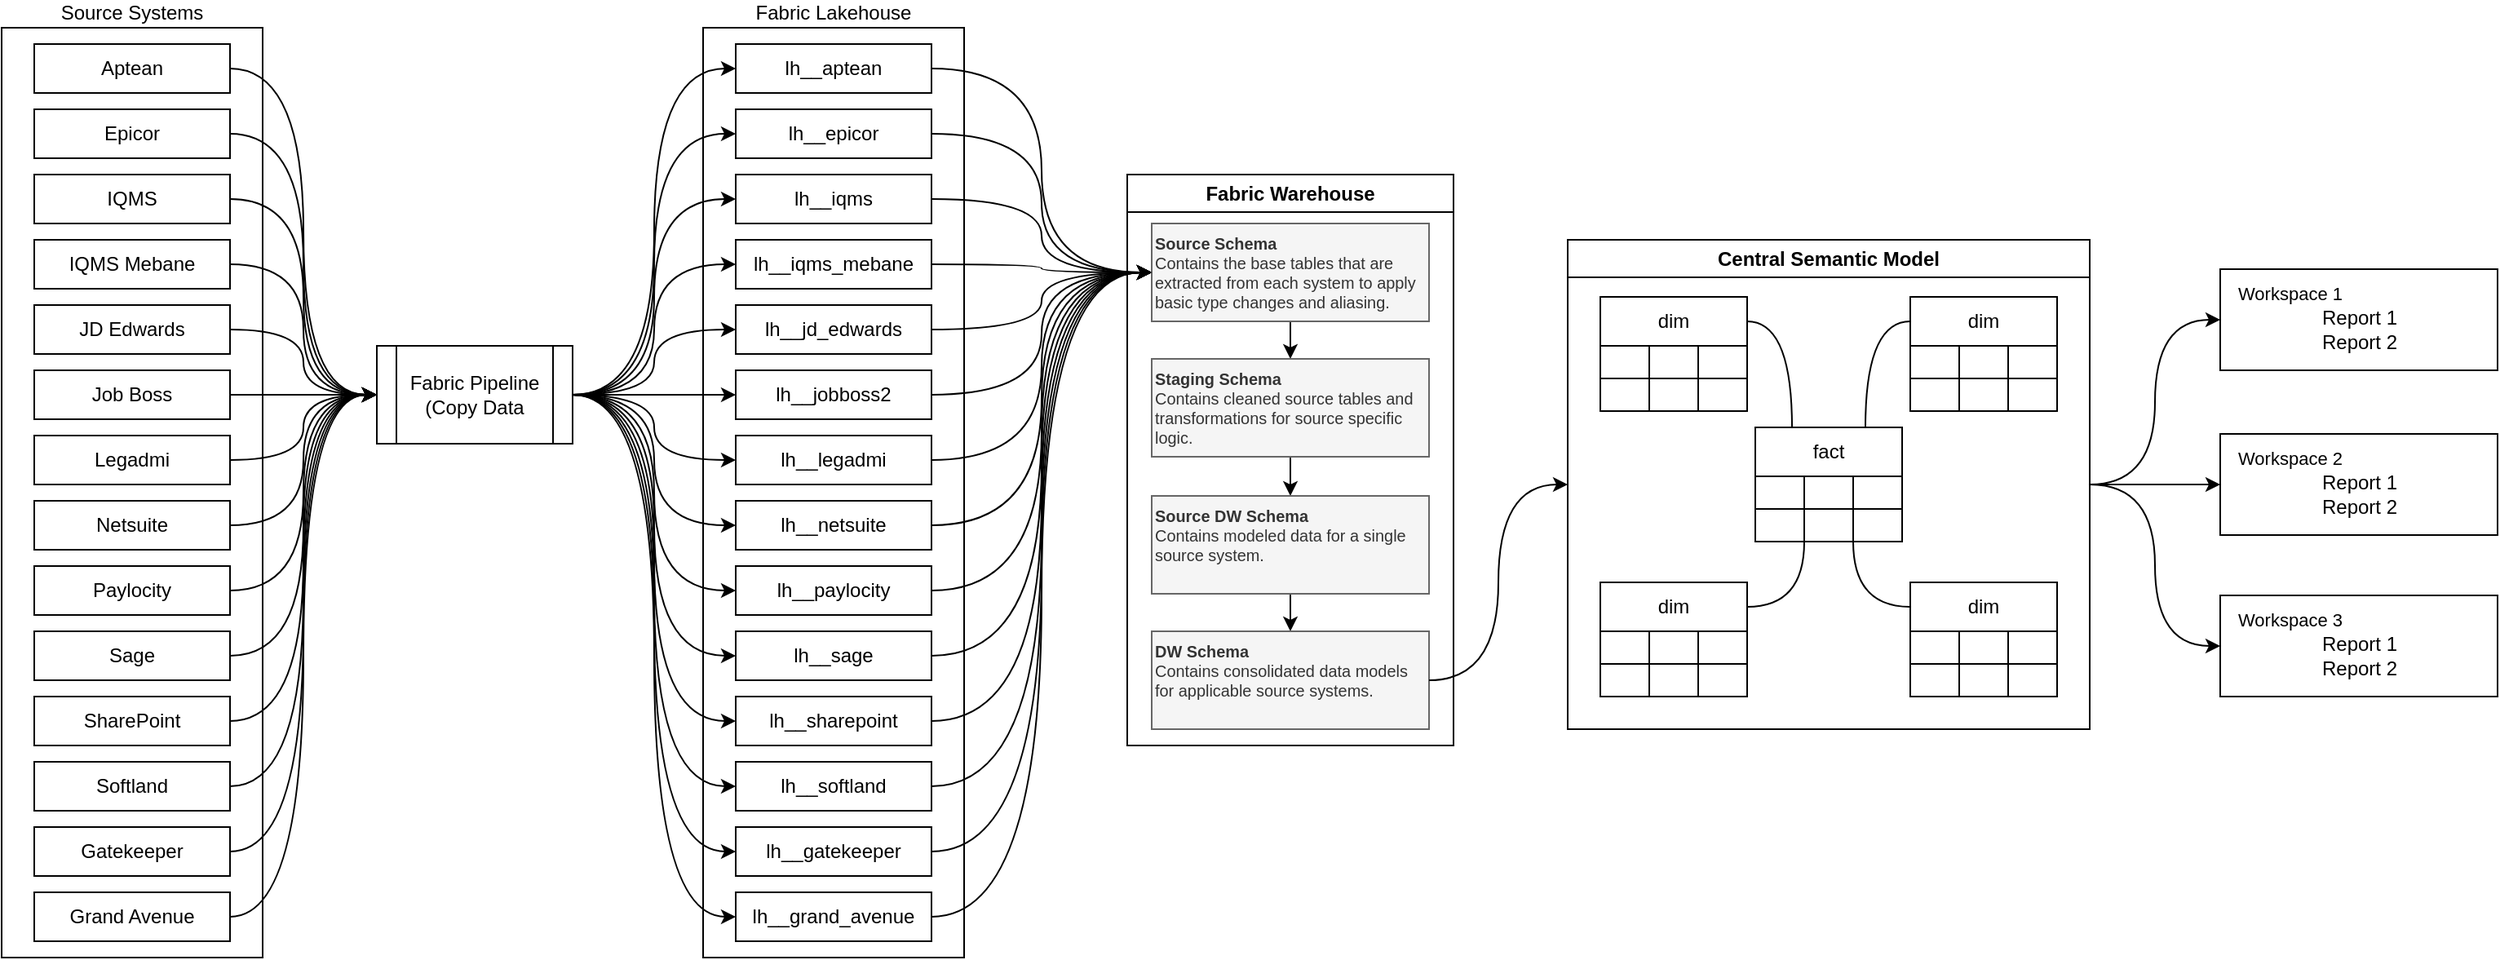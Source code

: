 <mxfile version="27.0.3">
  <diagram name="Page-1" id="FQNREuMPyEaIx_OdREhW">
    <mxGraphModel dx="1584" dy="826" grid="1" gridSize="10" guides="1" tooltips="1" connect="1" arrows="1" fold="1" page="0" pageScale="1" pageWidth="850" pageHeight="1100" math="0" shadow="0">
      <root>
        <mxCell id="0" />
        <mxCell id="1" parent="0" />
        <mxCell id="qfDgIEm7hBESt5WeCxpF-39" value="Fabric Lakehouse" style="rounded=0;whiteSpace=wrap;html=1;labelPosition=center;verticalLabelPosition=top;align=center;verticalAlign=bottom;" vertex="1" parent="1">
          <mxGeometry x="470" y="70" width="160" height="570" as="geometry" />
        </mxCell>
        <mxCell id="qfDgIEm7hBESt5WeCxpF-38" value="Source Systems" style="rounded=0;whiteSpace=wrap;html=1;labelPosition=center;verticalLabelPosition=top;align=center;verticalAlign=bottom;" vertex="1" parent="1">
          <mxGeometry x="40" y="70" width="160" height="570" as="geometry" />
        </mxCell>
        <mxCell id="qfDgIEm7hBESt5WeCxpF-66" style="edgeStyle=orthogonalEdgeStyle;rounded=0;orthogonalLoop=1;jettySize=auto;html=1;exitX=1;exitY=0.5;exitDx=0;exitDy=0;entryX=0;entryY=0.5;entryDx=0;entryDy=0;curved=1;" edge="1" parent="1" source="qfDgIEm7hBESt5WeCxpF-1" target="qfDgIEm7hBESt5WeCxpF-59">
          <mxGeometry relative="1" as="geometry" />
        </mxCell>
        <mxCell id="qfDgIEm7hBESt5WeCxpF-1" value="lh__aptean" style="rounded=0;fontSize=12;fontColor=#000000;labelBackgroundColor=none;labelBorderColor=none;whiteSpace=wrap;" vertex="1" parent="1">
          <mxGeometry x="490" y="80" width="120" height="30" as="geometry" />
        </mxCell>
        <mxCell id="qfDgIEm7hBESt5WeCxpF-67" style="edgeStyle=orthogonalEdgeStyle;rounded=0;orthogonalLoop=1;jettySize=auto;html=1;exitX=1;exitY=0.5;exitDx=0;exitDy=0;entryX=0;entryY=0.5;entryDx=0;entryDy=0;curved=1;" edge="1" parent="1" source="qfDgIEm7hBESt5WeCxpF-2" target="qfDgIEm7hBESt5WeCxpF-59">
          <mxGeometry relative="1" as="geometry" />
        </mxCell>
        <mxCell id="qfDgIEm7hBESt5WeCxpF-2" value="lh__epicor" style="rounded=0;fontSize=12;fontColor=#000000;labelBackgroundColor=none;labelBorderColor=none;whiteSpace=wrap;" vertex="1" parent="1">
          <mxGeometry x="490" y="120" width="120" height="30" as="geometry" />
        </mxCell>
        <mxCell id="qfDgIEm7hBESt5WeCxpF-68" style="edgeStyle=orthogonalEdgeStyle;rounded=0;orthogonalLoop=1;jettySize=auto;html=1;exitX=1;exitY=0.5;exitDx=0;exitDy=0;entryX=0;entryY=0.5;entryDx=0;entryDy=0;curved=1;" edge="1" parent="1" source="qfDgIEm7hBESt5WeCxpF-3" target="qfDgIEm7hBESt5WeCxpF-59">
          <mxGeometry relative="1" as="geometry" />
        </mxCell>
        <mxCell id="qfDgIEm7hBESt5WeCxpF-3" value="lh__iqms" style="rounded=0;fontSize=12;fontColor=#000000;labelBackgroundColor=none;labelBorderColor=none;whiteSpace=wrap;" vertex="1" parent="1">
          <mxGeometry x="490" y="160" width="120" height="30" as="geometry" />
        </mxCell>
        <mxCell id="qfDgIEm7hBESt5WeCxpF-69" style="edgeStyle=orthogonalEdgeStyle;rounded=0;orthogonalLoop=1;jettySize=auto;html=1;exitX=1;exitY=0.5;exitDx=0;exitDy=0;entryX=0;entryY=0.5;entryDx=0;entryDy=0;curved=1;" edge="1" parent="1" source="qfDgIEm7hBESt5WeCxpF-4" target="qfDgIEm7hBESt5WeCxpF-59">
          <mxGeometry relative="1" as="geometry" />
        </mxCell>
        <mxCell id="qfDgIEm7hBESt5WeCxpF-4" value="lh__iqms_mebane" style="rounded=0;fontSize=12;fontColor=#000000;labelBackgroundColor=none;labelBorderColor=none;whiteSpace=wrap;" vertex="1" parent="1">
          <mxGeometry x="490" y="200" width="120" height="30" as="geometry" />
        </mxCell>
        <mxCell id="qfDgIEm7hBESt5WeCxpF-70" style="edgeStyle=orthogonalEdgeStyle;rounded=0;orthogonalLoop=1;jettySize=auto;html=1;exitX=1;exitY=0.5;exitDx=0;exitDy=0;entryX=0;entryY=0.5;entryDx=0;entryDy=0;curved=1;" edge="1" parent="1" source="qfDgIEm7hBESt5WeCxpF-5" target="qfDgIEm7hBESt5WeCxpF-59">
          <mxGeometry relative="1" as="geometry" />
        </mxCell>
        <mxCell id="qfDgIEm7hBESt5WeCxpF-5" value="lh__jd_edwards" style="rounded=0;fontSize=12;fontColor=#000000;labelBackgroundColor=none;labelBorderColor=none;whiteSpace=wrap;" vertex="1" parent="1">
          <mxGeometry x="490" y="240" width="120" height="30" as="geometry" />
        </mxCell>
        <mxCell id="qfDgIEm7hBESt5WeCxpF-71" style="edgeStyle=orthogonalEdgeStyle;rounded=0;orthogonalLoop=1;jettySize=auto;html=1;exitX=1;exitY=0.5;exitDx=0;exitDy=0;entryX=0;entryY=0.5;entryDx=0;entryDy=0;curved=1;" edge="1" parent="1" source="qfDgIEm7hBESt5WeCxpF-6" target="qfDgIEm7hBESt5WeCxpF-59">
          <mxGeometry relative="1" as="geometry" />
        </mxCell>
        <mxCell id="qfDgIEm7hBESt5WeCxpF-6" value="lh__jobboss2" style="rounded=0;fontSize=12;fontColor=#000000;labelBackgroundColor=none;labelBorderColor=none;whiteSpace=wrap;" vertex="1" parent="1">
          <mxGeometry x="490" y="280" width="120" height="30" as="geometry" />
        </mxCell>
        <mxCell id="qfDgIEm7hBESt5WeCxpF-72" style="edgeStyle=orthogonalEdgeStyle;rounded=0;orthogonalLoop=1;jettySize=auto;html=1;exitX=1;exitY=0.5;exitDx=0;exitDy=0;entryX=0;entryY=0.5;entryDx=0;entryDy=0;curved=1;" edge="1" parent="1" source="qfDgIEm7hBESt5WeCxpF-7" target="qfDgIEm7hBESt5WeCxpF-59">
          <mxGeometry relative="1" as="geometry" />
        </mxCell>
        <mxCell id="qfDgIEm7hBESt5WeCxpF-7" value="lh__legadmi" style="rounded=0;fontSize=12;fontColor=#000000;labelBackgroundColor=none;labelBorderColor=none;whiteSpace=wrap;" vertex="1" parent="1">
          <mxGeometry x="490" y="320" width="120" height="30" as="geometry" />
        </mxCell>
        <mxCell id="qfDgIEm7hBESt5WeCxpF-73" style="edgeStyle=orthogonalEdgeStyle;rounded=0;orthogonalLoop=1;jettySize=auto;html=1;exitX=1;exitY=0.5;exitDx=0;exitDy=0;entryX=0;entryY=0.5;entryDx=0;entryDy=0;curved=1;" edge="1" parent="1" source="qfDgIEm7hBESt5WeCxpF-8" target="qfDgIEm7hBESt5WeCxpF-59">
          <mxGeometry relative="1" as="geometry" />
        </mxCell>
        <mxCell id="qfDgIEm7hBESt5WeCxpF-8" value="lh__netsuite" style="rounded=0;fontSize=12;fontColor=#000000;labelBackgroundColor=none;labelBorderColor=none;whiteSpace=wrap;" vertex="1" parent="1">
          <mxGeometry x="490" y="360" width="120" height="30" as="geometry" />
        </mxCell>
        <mxCell id="qfDgIEm7hBESt5WeCxpF-74" style="edgeStyle=orthogonalEdgeStyle;rounded=0;orthogonalLoop=1;jettySize=auto;html=1;exitX=1;exitY=0.5;exitDx=0;exitDy=0;entryX=0;entryY=0.5;entryDx=0;entryDy=0;curved=1;" edge="1" parent="1" source="qfDgIEm7hBESt5WeCxpF-9" target="qfDgIEm7hBESt5WeCxpF-59">
          <mxGeometry relative="1" as="geometry" />
        </mxCell>
        <mxCell id="qfDgIEm7hBESt5WeCxpF-9" value="lh__paylocity" style="rounded=0;fontSize=12;fontColor=#000000;labelBackgroundColor=none;labelBorderColor=none;whiteSpace=wrap;" vertex="1" parent="1">
          <mxGeometry x="490" y="400" width="120" height="30" as="geometry" />
        </mxCell>
        <mxCell id="qfDgIEm7hBESt5WeCxpF-75" style="edgeStyle=orthogonalEdgeStyle;rounded=0;orthogonalLoop=1;jettySize=auto;html=1;exitX=1;exitY=0.5;exitDx=0;exitDy=0;entryX=0;entryY=0.5;entryDx=0;entryDy=0;curved=1;" edge="1" parent="1" source="qfDgIEm7hBESt5WeCxpF-10" target="qfDgIEm7hBESt5WeCxpF-59">
          <mxGeometry relative="1" as="geometry" />
        </mxCell>
        <mxCell id="qfDgIEm7hBESt5WeCxpF-10" value="lh__sage" style="rounded=0;fontSize=12;fontColor=#000000;labelBackgroundColor=none;labelBorderColor=none;whiteSpace=wrap;" vertex="1" parent="1">
          <mxGeometry x="490" y="440" width="120" height="30" as="geometry" />
        </mxCell>
        <mxCell id="qfDgIEm7hBESt5WeCxpF-77" style="edgeStyle=orthogonalEdgeStyle;rounded=0;orthogonalLoop=1;jettySize=auto;html=1;exitX=1;exitY=0.5;exitDx=0;exitDy=0;entryX=0;entryY=0.5;entryDx=0;entryDy=0;curved=1;" edge="1" parent="1" source="qfDgIEm7hBESt5WeCxpF-11" target="qfDgIEm7hBESt5WeCxpF-59">
          <mxGeometry relative="1" as="geometry" />
        </mxCell>
        <mxCell id="qfDgIEm7hBESt5WeCxpF-11" value="lh__softland" style="rounded=0;fontSize=12;fontColor=#000000;labelBackgroundColor=none;labelBorderColor=none;whiteSpace=wrap;" vertex="1" parent="1">
          <mxGeometry x="490" y="520" width="120" height="30" as="geometry" />
        </mxCell>
        <mxCell id="qfDgIEm7hBESt5WeCxpF-76" style="edgeStyle=orthogonalEdgeStyle;rounded=0;orthogonalLoop=1;jettySize=auto;html=1;exitX=1;exitY=0.5;exitDx=0;exitDy=0;entryX=0;entryY=0.5;entryDx=0;entryDy=0;curved=1;" edge="1" parent="1" source="qfDgIEm7hBESt5WeCxpF-12" target="qfDgIEm7hBESt5WeCxpF-59">
          <mxGeometry relative="1" as="geometry" />
        </mxCell>
        <mxCell id="qfDgIEm7hBESt5WeCxpF-12" value="lh__sharepoint" style="rounded=0;fontSize=12;fontColor=#000000;labelBackgroundColor=none;labelBorderColor=none;whiteSpace=wrap;" vertex="1" parent="1">
          <mxGeometry x="490" y="480" width="120" height="30" as="geometry" />
        </mxCell>
        <mxCell id="qfDgIEm7hBESt5WeCxpF-26" style="edgeStyle=orthogonalEdgeStyle;rounded=0;orthogonalLoop=1;jettySize=auto;html=1;exitX=1;exitY=0.5;exitDx=0;exitDy=0;entryX=0;entryY=0.5;entryDx=0;entryDy=0;curved=1;" edge="1" parent="1" source="qfDgIEm7hBESt5WeCxpF-13" target="qfDgIEm7hBESt5WeCxpF-25">
          <mxGeometry relative="1" as="geometry" />
        </mxCell>
        <mxCell id="qfDgIEm7hBESt5WeCxpF-13" value="Aptean" style="rounded=0;fontSize=12;fontColor=#000000;labelBackgroundColor=none;labelBorderColor=none;whiteSpace=wrap;" vertex="1" parent="1">
          <mxGeometry x="60" y="80" width="120" height="30" as="geometry" />
        </mxCell>
        <mxCell id="qfDgIEm7hBESt5WeCxpF-27" style="edgeStyle=orthogonalEdgeStyle;rounded=0;orthogonalLoop=1;jettySize=auto;html=1;exitX=1;exitY=0.5;exitDx=0;exitDy=0;entryX=0;entryY=0.5;entryDx=0;entryDy=0;curved=1;" edge="1" parent="1" source="qfDgIEm7hBESt5WeCxpF-14" target="qfDgIEm7hBESt5WeCxpF-25">
          <mxGeometry relative="1" as="geometry" />
        </mxCell>
        <mxCell id="qfDgIEm7hBESt5WeCxpF-14" value="Epicor" style="rounded=0;fontSize=12;fontColor=#000000;labelBackgroundColor=none;labelBorderColor=none;whiteSpace=wrap;" vertex="1" parent="1">
          <mxGeometry x="60" y="120" width="120" height="30" as="geometry" />
        </mxCell>
        <mxCell id="qfDgIEm7hBESt5WeCxpF-28" style="edgeStyle=orthogonalEdgeStyle;rounded=0;orthogonalLoop=1;jettySize=auto;html=1;exitX=1;exitY=0.5;exitDx=0;exitDy=0;entryX=0;entryY=0.5;entryDx=0;entryDy=0;curved=1;" edge="1" parent="1" source="qfDgIEm7hBESt5WeCxpF-15" target="qfDgIEm7hBESt5WeCxpF-25">
          <mxGeometry relative="1" as="geometry" />
        </mxCell>
        <mxCell id="qfDgIEm7hBESt5WeCxpF-15" value="IQMS" style="rounded=0;fontSize=12;fontColor=#000000;labelBackgroundColor=none;labelBorderColor=none;whiteSpace=wrap;" vertex="1" parent="1">
          <mxGeometry x="60" y="160" width="120" height="30" as="geometry" />
        </mxCell>
        <mxCell id="qfDgIEm7hBESt5WeCxpF-29" style="edgeStyle=orthogonalEdgeStyle;rounded=0;orthogonalLoop=1;jettySize=auto;html=1;exitX=1;exitY=0.5;exitDx=0;exitDy=0;entryX=0;entryY=0.5;entryDx=0;entryDy=0;curved=1;" edge="1" parent="1" source="qfDgIEm7hBESt5WeCxpF-16" target="qfDgIEm7hBESt5WeCxpF-25">
          <mxGeometry relative="1" as="geometry" />
        </mxCell>
        <mxCell id="qfDgIEm7hBESt5WeCxpF-16" value="IQMS Mebane" style="rounded=0;fontSize=12;fontColor=#000000;labelBackgroundColor=none;labelBorderColor=none;whiteSpace=wrap;" vertex="1" parent="1">
          <mxGeometry x="60" y="200" width="120" height="30" as="geometry" />
        </mxCell>
        <mxCell id="qfDgIEm7hBESt5WeCxpF-30" style="edgeStyle=orthogonalEdgeStyle;rounded=0;orthogonalLoop=1;jettySize=auto;html=1;exitX=1;exitY=0.5;exitDx=0;exitDy=0;entryX=0;entryY=0.5;entryDx=0;entryDy=0;curved=1;" edge="1" parent="1" source="qfDgIEm7hBESt5WeCxpF-17" target="qfDgIEm7hBESt5WeCxpF-25">
          <mxGeometry relative="1" as="geometry" />
        </mxCell>
        <mxCell id="qfDgIEm7hBESt5WeCxpF-17" value="JD Edwards" style="rounded=0;fontSize=12;fontColor=#000000;labelBackgroundColor=none;labelBorderColor=none;whiteSpace=wrap;" vertex="1" parent="1">
          <mxGeometry x="60" y="240" width="120" height="30" as="geometry" />
        </mxCell>
        <mxCell id="qfDgIEm7hBESt5WeCxpF-31" style="edgeStyle=orthogonalEdgeStyle;rounded=0;orthogonalLoop=1;jettySize=auto;html=1;exitX=1;exitY=0.5;exitDx=0;exitDy=0;entryX=0;entryY=0.5;entryDx=0;entryDy=0;curved=1;" edge="1" parent="1" source="qfDgIEm7hBESt5WeCxpF-18" target="qfDgIEm7hBESt5WeCxpF-25">
          <mxGeometry relative="1" as="geometry" />
        </mxCell>
        <mxCell id="qfDgIEm7hBESt5WeCxpF-18" value="Job Boss" style="rounded=0;fontSize=12;fontColor=#000000;labelBackgroundColor=none;labelBorderColor=none;whiteSpace=wrap;" vertex="1" parent="1">
          <mxGeometry x="60" y="280" width="120" height="30" as="geometry" />
        </mxCell>
        <mxCell id="qfDgIEm7hBESt5WeCxpF-32" style="edgeStyle=orthogonalEdgeStyle;rounded=0;orthogonalLoop=1;jettySize=auto;html=1;exitX=1;exitY=0.5;exitDx=0;exitDy=0;entryX=0;entryY=0.5;entryDx=0;entryDy=0;curved=1;" edge="1" parent="1" source="qfDgIEm7hBESt5WeCxpF-19" target="qfDgIEm7hBESt5WeCxpF-25">
          <mxGeometry relative="1" as="geometry" />
        </mxCell>
        <mxCell id="qfDgIEm7hBESt5WeCxpF-19" value="Legadmi" style="rounded=0;fontSize=12;fontColor=#000000;labelBackgroundColor=none;labelBorderColor=none;whiteSpace=wrap;" vertex="1" parent="1">
          <mxGeometry x="60" y="320" width="120" height="30" as="geometry" />
        </mxCell>
        <mxCell id="qfDgIEm7hBESt5WeCxpF-33" style="edgeStyle=orthogonalEdgeStyle;rounded=0;orthogonalLoop=1;jettySize=auto;html=1;exitX=1;exitY=0.5;exitDx=0;exitDy=0;entryX=0;entryY=0.5;entryDx=0;entryDy=0;curved=1;" edge="1" parent="1" source="qfDgIEm7hBESt5WeCxpF-20" target="qfDgIEm7hBESt5WeCxpF-25">
          <mxGeometry relative="1" as="geometry" />
        </mxCell>
        <mxCell id="qfDgIEm7hBESt5WeCxpF-20" value="Netsuite" style="rounded=0;fontSize=12;fontColor=#000000;labelBackgroundColor=none;labelBorderColor=none;whiteSpace=wrap;" vertex="1" parent="1">
          <mxGeometry x="60" y="360" width="120" height="30" as="geometry" />
        </mxCell>
        <mxCell id="qfDgIEm7hBESt5WeCxpF-34" style="edgeStyle=orthogonalEdgeStyle;rounded=0;orthogonalLoop=1;jettySize=auto;html=1;exitX=1;exitY=0.5;exitDx=0;exitDy=0;entryX=0;entryY=0.5;entryDx=0;entryDy=0;curved=1;" edge="1" parent="1" source="qfDgIEm7hBESt5WeCxpF-21" target="qfDgIEm7hBESt5WeCxpF-25">
          <mxGeometry relative="1" as="geometry" />
        </mxCell>
        <mxCell id="qfDgIEm7hBESt5WeCxpF-21" value="Paylocity" style="rounded=0;fontSize=12;fontColor=#000000;labelBackgroundColor=none;labelBorderColor=none;whiteSpace=wrap;" vertex="1" parent="1">
          <mxGeometry x="60" y="400" width="120" height="30" as="geometry" />
        </mxCell>
        <mxCell id="qfDgIEm7hBESt5WeCxpF-35" style="edgeStyle=orthogonalEdgeStyle;rounded=0;orthogonalLoop=1;jettySize=auto;html=1;exitX=1;exitY=0.5;exitDx=0;exitDy=0;entryX=0;entryY=0.5;entryDx=0;entryDy=0;curved=1;" edge="1" parent="1" source="qfDgIEm7hBESt5WeCxpF-22" target="qfDgIEm7hBESt5WeCxpF-25">
          <mxGeometry relative="1" as="geometry" />
        </mxCell>
        <mxCell id="qfDgIEm7hBESt5WeCxpF-22" value="Sage" style="rounded=0;fontSize=12;fontColor=#000000;labelBackgroundColor=none;labelBorderColor=none;whiteSpace=wrap;" vertex="1" parent="1">
          <mxGeometry x="60" y="440" width="120" height="30" as="geometry" />
        </mxCell>
        <mxCell id="qfDgIEm7hBESt5WeCxpF-37" style="edgeStyle=orthogonalEdgeStyle;rounded=0;orthogonalLoop=1;jettySize=auto;html=1;exitX=1;exitY=0.5;exitDx=0;exitDy=0;entryX=0;entryY=0.5;entryDx=0;entryDy=0;curved=1;" edge="1" parent="1" source="qfDgIEm7hBESt5WeCxpF-23" target="qfDgIEm7hBESt5WeCxpF-25">
          <mxGeometry relative="1" as="geometry" />
        </mxCell>
        <mxCell id="qfDgIEm7hBESt5WeCxpF-23" value="Softland" style="rounded=0;fontSize=12;fontColor=#000000;labelBackgroundColor=none;labelBorderColor=none;whiteSpace=wrap;" vertex="1" parent="1">
          <mxGeometry x="60" y="520" width="120" height="30" as="geometry" />
        </mxCell>
        <mxCell id="qfDgIEm7hBESt5WeCxpF-36" style="edgeStyle=orthogonalEdgeStyle;rounded=0;orthogonalLoop=1;jettySize=auto;html=1;exitX=1;exitY=0.5;exitDx=0;exitDy=0;entryX=0;entryY=0.5;entryDx=0;entryDy=0;curved=1;" edge="1" parent="1" source="qfDgIEm7hBESt5WeCxpF-24" target="qfDgIEm7hBESt5WeCxpF-25">
          <mxGeometry relative="1" as="geometry" />
        </mxCell>
        <mxCell id="qfDgIEm7hBESt5WeCxpF-24" value="SharePoint" style="rounded=0;fontSize=12;fontColor=#000000;labelBackgroundColor=none;labelBorderColor=none;whiteSpace=wrap;" vertex="1" parent="1">
          <mxGeometry x="60" y="480" width="120" height="30" as="geometry" />
        </mxCell>
        <mxCell id="qfDgIEm7hBESt5WeCxpF-40" style="edgeStyle=orthogonalEdgeStyle;rounded=0;orthogonalLoop=1;jettySize=auto;html=1;exitX=1;exitY=0.5;exitDx=0;exitDy=0;entryX=0;entryY=0.5;entryDx=0;entryDy=0;curved=1;" edge="1" parent="1" source="qfDgIEm7hBESt5WeCxpF-25" target="qfDgIEm7hBESt5WeCxpF-1">
          <mxGeometry relative="1" as="geometry" />
        </mxCell>
        <mxCell id="qfDgIEm7hBESt5WeCxpF-41" style="edgeStyle=orthogonalEdgeStyle;rounded=0;orthogonalLoop=1;jettySize=auto;html=1;exitX=1;exitY=0.5;exitDx=0;exitDy=0;entryX=0;entryY=0.5;entryDx=0;entryDy=0;curved=1;" edge="1" parent="1" source="qfDgIEm7hBESt5WeCxpF-25" target="qfDgIEm7hBESt5WeCxpF-2">
          <mxGeometry relative="1" as="geometry" />
        </mxCell>
        <mxCell id="qfDgIEm7hBESt5WeCxpF-42" style="edgeStyle=orthogonalEdgeStyle;rounded=0;orthogonalLoop=1;jettySize=auto;html=1;exitX=1;exitY=0.5;exitDx=0;exitDy=0;entryX=0;entryY=0.5;entryDx=0;entryDy=0;curved=1;" edge="1" parent="1" source="qfDgIEm7hBESt5WeCxpF-25" target="qfDgIEm7hBESt5WeCxpF-3">
          <mxGeometry relative="1" as="geometry" />
        </mxCell>
        <mxCell id="qfDgIEm7hBESt5WeCxpF-43" style="edgeStyle=orthogonalEdgeStyle;rounded=0;orthogonalLoop=1;jettySize=auto;html=1;exitX=1;exitY=0.5;exitDx=0;exitDy=0;entryX=0;entryY=0.5;entryDx=0;entryDy=0;curved=1;" edge="1" parent="1" source="qfDgIEm7hBESt5WeCxpF-25" target="qfDgIEm7hBESt5WeCxpF-4">
          <mxGeometry relative="1" as="geometry" />
        </mxCell>
        <mxCell id="qfDgIEm7hBESt5WeCxpF-44" style="edgeStyle=orthogonalEdgeStyle;rounded=0;orthogonalLoop=1;jettySize=auto;html=1;exitX=1;exitY=0.5;exitDx=0;exitDy=0;entryX=0;entryY=0.5;entryDx=0;entryDy=0;curved=1;" edge="1" parent="1" source="qfDgIEm7hBESt5WeCxpF-25" target="qfDgIEm7hBESt5WeCxpF-5">
          <mxGeometry relative="1" as="geometry" />
        </mxCell>
        <mxCell id="qfDgIEm7hBESt5WeCxpF-45" style="edgeStyle=orthogonalEdgeStyle;rounded=0;orthogonalLoop=1;jettySize=auto;html=1;exitX=1;exitY=0.5;exitDx=0;exitDy=0;entryX=0;entryY=0.5;entryDx=0;entryDy=0;curved=1;" edge="1" parent="1" source="qfDgIEm7hBESt5WeCxpF-25" target="qfDgIEm7hBESt5WeCxpF-6">
          <mxGeometry relative="1" as="geometry" />
        </mxCell>
        <mxCell id="qfDgIEm7hBESt5WeCxpF-46" style="edgeStyle=orthogonalEdgeStyle;rounded=0;orthogonalLoop=1;jettySize=auto;html=1;exitX=1;exitY=0.5;exitDx=0;exitDy=0;entryX=0;entryY=0.5;entryDx=0;entryDy=0;curved=1;" edge="1" parent="1" source="qfDgIEm7hBESt5WeCxpF-25" target="qfDgIEm7hBESt5WeCxpF-7">
          <mxGeometry relative="1" as="geometry" />
        </mxCell>
        <mxCell id="qfDgIEm7hBESt5WeCxpF-47" style="edgeStyle=orthogonalEdgeStyle;rounded=0;orthogonalLoop=1;jettySize=auto;html=1;exitX=1;exitY=0.5;exitDx=0;exitDy=0;entryX=0;entryY=0.5;entryDx=0;entryDy=0;curved=1;" edge="1" parent="1" source="qfDgIEm7hBESt5WeCxpF-25" target="qfDgIEm7hBESt5WeCxpF-8">
          <mxGeometry relative="1" as="geometry" />
        </mxCell>
        <mxCell id="qfDgIEm7hBESt5WeCxpF-48" style="edgeStyle=orthogonalEdgeStyle;rounded=0;orthogonalLoop=1;jettySize=auto;html=1;exitX=1;exitY=0.5;exitDx=0;exitDy=0;entryX=0;entryY=0.5;entryDx=0;entryDy=0;curved=1;" edge="1" parent="1" source="qfDgIEm7hBESt5WeCxpF-25" target="qfDgIEm7hBESt5WeCxpF-9">
          <mxGeometry relative="1" as="geometry" />
        </mxCell>
        <mxCell id="qfDgIEm7hBESt5WeCxpF-49" style="edgeStyle=orthogonalEdgeStyle;rounded=0;orthogonalLoop=1;jettySize=auto;html=1;exitX=1;exitY=0.5;exitDx=0;exitDy=0;entryX=0;entryY=0.5;entryDx=0;entryDy=0;curved=1;" edge="1" parent="1" source="qfDgIEm7hBESt5WeCxpF-25" target="qfDgIEm7hBESt5WeCxpF-10">
          <mxGeometry relative="1" as="geometry" />
        </mxCell>
        <mxCell id="qfDgIEm7hBESt5WeCxpF-50" style="edgeStyle=orthogonalEdgeStyle;rounded=0;orthogonalLoop=1;jettySize=auto;html=1;exitX=1;exitY=0.5;exitDx=0;exitDy=0;entryX=0;entryY=0.5;entryDx=0;entryDy=0;curved=1;" edge="1" parent="1" source="qfDgIEm7hBESt5WeCxpF-25" target="qfDgIEm7hBESt5WeCxpF-12">
          <mxGeometry relative="1" as="geometry" />
        </mxCell>
        <mxCell id="qfDgIEm7hBESt5WeCxpF-51" style="edgeStyle=orthogonalEdgeStyle;rounded=0;orthogonalLoop=1;jettySize=auto;html=1;exitX=1;exitY=0.5;exitDx=0;exitDy=0;entryX=0;entryY=0.5;entryDx=0;entryDy=0;curved=1;" edge="1" parent="1" source="qfDgIEm7hBESt5WeCxpF-25" target="qfDgIEm7hBESt5WeCxpF-11">
          <mxGeometry relative="1" as="geometry" />
        </mxCell>
        <mxCell id="qfDgIEm7hBESt5WeCxpF-214" style="edgeStyle=orthogonalEdgeStyle;rounded=0;orthogonalLoop=1;jettySize=auto;html=1;exitX=1;exitY=0.5;exitDx=0;exitDy=0;entryX=0;entryY=0.5;entryDx=0;entryDy=0;curved=1;" edge="1" parent="1" source="qfDgIEm7hBESt5WeCxpF-25" target="qfDgIEm7hBESt5WeCxpF-212">
          <mxGeometry relative="1" as="geometry" />
        </mxCell>
        <mxCell id="qfDgIEm7hBESt5WeCxpF-215" style="edgeStyle=orthogonalEdgeStyle;rounded=0;orthogonalLoop=1;jettySize=auto;html=1;exitX=1;exitY=0.5;exitDx=0;exitDy=0;entryX=0;entryY=0.5;entryDx=0;entryDy=0;curved=1;" edge="1" parent="1" source="qfDgIEm7hBESt5WeCxpF-25" target="qfDgIEm7hBESt5WeCxpF-213">
          <mxGeometry relative="1" as="geometry" />
        </mxCell>
        <mxCell id="qfDgIEm7hBESt5WeCxpF-25" value="Fabric Pipeline&lt;div&gt;(Copy Data&lt;/div&gt;" style="shape=process;whiteSpace=wrap;html=1;backgroundOutline=1;" vertex="1" parent="1">
          <mxGeometry x="270" y="265" width="120" height="60" as="geometry" />
        </mxCell>
        <mxCell id="qfDgIEm7hBESt5WeCxpF-52" value="Fabric Warehouse" style="swimlane;whiteSpace=wrap;html=1;" vertex="1" parent="1">
          <mxGeometry x="730" y="160" width="200" height="350" as="geometry" />
        </mxCell>
        <mxCell id="qfDgIEm7hBESt5WeCxpF-63" style="edgeStyle=orthogonalEdgeStyle;rounded=0;orthogonalLoop=1;jettySize=auto;html=1;exitX=0.5;exitY=1;exitDx=0;exitDy=0;entryX=0.5;entryY=0;entryDx=0;entryDy=0;" edge="1" parent="qfDgIEm7hBESt5WeCxpF-52" source="qfDgIEm7hBESt5WeCxpF-59" target="qfDgIEm7hBESt5WeCxpF-60">
          <mxGeometry relative="1" as="geometry" />
        </mxCell>
        <mxCell id="qfDgIEm7hBESt5WeCxpF-59" value="&lt;h5 style=&quot;margin-top: 0px; margin-bottom: 0px;&quot;&gt;Source Schema&lt;/h5&gt;&lt;div&gt;&lt;h5 style=&quot;margin-top: 0px; margin-bottom: 0px;&quot;&gt;&lt;span style=&quot;font-weight: normal;&quot;&gt;Contains the base tables that are extracted from each system to apply basic type changes and aliasing.&lt;/span&gt;&lt;/h5&gt;&lt;/div&gt;" style="text;html=1;whiteSpace=wrap;overflow=hidden;rounded=0;fillColor=#f5f5f5;fontColor=#333333;strokeColor=#666666;flipV=1;" vertex="1" parent="qfDgIEm7hBESt5WeCxpF-52">
          <mxGeometry x="15" y="30" width="170" height="60" as="geometry" />
        </mxCell>
        <mxCell id="qfDgIEm7hBESt5WeCxpF-64" style="edgeStyle=orthogonalEdgeStyle;rounded=0;orthogonalLoop=1;jettySize=auto;html=1;" edge="1" parent="qfDgIEm7hBESt5WeCxpF-52" source="qfDgIEm7hBESt5WeCxpF-60" target="qfDgIEm7hBESt5WeCxpF-61">
          <mxGeometry relative="1" as="geometry" />
        </mxCell>
        <mxCell id="qfDgIEm7hBESt5WeCxpF-60" value="&lt;h5 style=&quot;margin-top: 0px; margin-bottom: 0px;&quot;&gt;Staging Schema&lt;/h5&gt;&lt;div&gt;&lt;h5 style=&quot;margin-top: 0px; margin-bottom: 0px;&quot;&gt;&lt;span style=&quot;font-weight: normal;&quot;&gt;Contains cleaned source tables and transformations for source specific logic.&lt;/span&gt;&lt;/h5&gt;&lt;/div&gt;" style="text;html=1;whiteSpace=wrap;overflow=hidden;rounded=0;fillColor=#f5f5f5;fontColor=#333333;strokeColor=#666666;flipV=1;" vertex="1" parent="qfDgIEm7hBESt5WeCxpF-52">
          <mxGeometry x="15" y="113" width="170" height="60" as="geometry" />
        </mxCell>
        <mxCell id="qfDgIEm7hBESt5WeCxpF-65" style="edgeStyle=orthogonalEdgeStyle;rounded=0;orthogonalLoop=1;jettySize=auto;html=1;exitX=0.5;exitY=1;exitDx=0;exitDy=0;entryX=0.5;entryY=0;entryDx=0;entryDy=0;" edge="1" parent="qfDgIEm7hBESt5WeCxpF-52" source="qfDgIEm7hBESt5WeCxpF-61" target="qfDgIEm7hBESt5WeCxpF-62">
          <mxGeometry relative="1" as="geometry" />
        </mxCell>
        <mxCell id="qfDgIEm7hBESt5WeCxpF-61" value="&lt;h5 style=&quot;margin-top: 0px; margin-bottom: 0px;&quot;&gt;Source DW Schema&lt;/h5&gt;&lt;div&gt;&lt;h5 style=&quot;margin-top: 0px; margin-bottom: 0px;&quot;&gt;&lt;span style=&quot;font-weight: normal;&quot;&gt;Contains modeled data for a single source system.&lt;/span&gt;&lt;/h5&gt;&lt;/div&gt;" style="text;html=1;whiteSpace=wrap;overflow=hidden;rounded=0;fillColor=#f5f5f5;fontColor=#333333;strokeColor=#666666;flipV=1;" vertex="1" parent="qfDgIEm7hBESt5WeCxpF-52">
          <mxGeometry x="15" y="197" width="170" height="60" as="geometry" />
        </mxCell>
        <mxCell id="qfDgIEm7hBESt5WeCxpF-62" value="&lt;h5 style=&quot;margin-top: 0px; margin-bottom: 0px;&quot;&gt;DW Schema&lt;/h5&gt;&lt;div&gt;&lt;h5 style=&quot;margin-top: 0px; margin-bottom: 0px;&quot;&gt;&lt;span style=&quot;font-weight: normal;&quot;&gt;Contains consolidated data models for applicable source systems.&lt;/span&gt;&lt;/h5&gt;&lt;/div&gt;" style="text;html=1;whiteSpace=wrap;overflow=hidden;rounded=0;fillColor=#f5f5f5;fontColor=#333333;strokeColor=#666666;flipV=1;" vertex="1" parent="qfDgIEm7hBESt5WeCxpF-52">
          <mxGeometry x="15" y="280" width="170" height="60" as="geometry" />
        </mxCell>
        <mxCell id="qfDgIEm7hBESt5WeCxpF-201" style="edgeStyle=orthogonalEdgeStyle;rounded=0;orthogonalLoop=1;jettySize=auto;html=1;exitX=1;exitY=0.5;exitDx=0;exitDy=0;entryX=0;entryY=0.5;entryDx=0;entryDy=0;curved=1;" edge="1" parent="1" source="qfDgIEm7hBESt5WeCxpF-79" target="qfDgIEm7hBESt5WeCxpF-192">
          <mxGeometry relative="1" as="geometry" />
        </mxCell>
        <mxCell id="qfDgIEm7hBESt5WeCxpF-202" style="edgeStyle=orthogonalEdgeStyle;rounded=0;orthogonalLoop=1;jettySize=auto;html=1;exitX=1;exitY=0.5;exitDx=0;exitDy=0;entryX=0;entryY=0.5;entryDx=0;entryDy=0;curved=1;" edge="1" parent="1" source="qfDgIEm7hBESt5WeCxpF-79" target="qfDgIEm7hBESt5WeCxpF-183">
          <mxGeometry relative="1" as="geometry" />
        </mxCell>
        <mxCell id="qfDgIEm7hBESt5WeCxpF-203" style="edgeStyle=orthogonalEdgeStyle;rounded=0;orthogonalLoop=1;jettySize=auto;html=1;exitX=1;exitY=0.5;exitDx=0;exitDy=0;entryX=0;entryY=0.5;entryDx=0;entryDy=0;curved=1;" edge="1" parent="1" source="qfDgIEm7hBESt5WeCxpF-79" target="qfDgIEm7hBESt5WeCxpF-195">
          <mxGeometry relative="1" as="geometry" />
        </mxCell>
        <mxCell id="qfDgIEm7hBESt5WeCxpF-79" value="Central Semantic Model" style="swimlane;whiteSpace=wrap;html=1;" vertex="1" parent="1">
          <mxGeometry x="1000" y="200" width="320" height="300" as="geometry" />
        </mxCell>
        <mxCell id="qfDgIEm7hBESt5WeCxpF-143" value="" style="group" vertex="1" connectable="0" parent="qfDgIEm7hBESt5WeCxpF-79">
          <mxGeometry x="20" y="35" width="90" height="70" as="geometry" />
        </mxCell>
        <mxCell id="qfDgIEm7hBESt5WeCxpF-104" value="dim" style="rounded=0;whiteSpace=wrap;html=1;" vertex="1" parent="qfDgIEm7hBESt5WeCxpF-143">
          <mxGeometry width="90" height="30" as="geometry" />
        </mxCell>
        <mxCell id="qfDgIEm7hBESt5WeCxpF-105" value="" style="rounded=0;whiteSpace=wrap;html=1;" vertex="1" parent="qfDgIEm7hBESt5WeCxpF-143">
          <mxGeometry y="30" width="30" height="20" as="geometry" />
        </mxCell>
        <mxCell id="qfDgIEm7hBESt5WeCxpF-106" value="" style="rounded=0;whiteSpace=wrap;html=1;" vertex="1" parent="qfDgIEm7hBESt5WeCxpF-143">
          <mxGeometry x="30" y="30" width="30" height="20" as="geometry" />
        </mxCell>
        <mxCell id="qfDgIEm7hBESt5WeCxpF-107" value="" style="rounded=0;whiteSpace=wrap;html=1;" vertex="1" parent="qfDgIEm7hBESt5WeCxpF-143">
          <mxGeometry x="60" y="30" width="30" height="20" as="geometry" />
        </mxCell>
        <mxCell id="qfDgIEm7hBESt5WeCxpF-108" value="" style="rounded=0;whiteSpace=wrap;html=1;" vertex="1" parent="qfDgIEm7hBESt5WeCxpF-143">
          <mxGeometry y="50" width="30" height="20" as="geometry" />
        </mxCell>
        <mxCell id="qfDgIEm7hBESt5WeCxpF-109" value="" style="rounded=0;whiteSpace=wrap;html=1;" vertex="1" parent="qfDgIEm7hBESt5WeCxpF-143">
          <mxGeometry x="30" y="50" width="30" height="20" as="geometry" />
        </mxCell>
        <mxCell id="qfDgIEm7hBESt5WeCxpF-110" value="" style="rounded=0;whiteSpace=wrap;html=1;" vertex="1" parent="qfDgIEm7hBESt5WeCxpF-143">
          <mxGeometry x="60" y="50" width="30" height="20" as="geometry" />
        </mxCell>
        <mxCell id="qfDgIEm7hBESt5WeCxpF-144" value="" style="group" vertex="1" connectable="0" parent="qfDgIEm7hBESt5WeCxpF-79">
          <mxGeometry x="20" y="210" width="90" height="70" as="geometry" />
        </mxCell>
        <mxCell id="qfDgIEm7hBESt5WeCxpF-145" value="dim" style="rounded=0;whiteSpace=wrap;html=1;" vertex="1" parent="qfDgIEm7hBESt5WeCxpF-144">
          <mxGeometry width="90" height="30" as="geometry" />
        </mxCell>
        <mxCell id="qfDgIEm7hBESt5WeCxpF-146" value="" style="rounded=0;whiteSpace=wrap;html=1;" vertex="1" parent="qfDgIEm7hBESt5WeCxpF-144">
          <mxGeometry y="30" width="30" height="20" as="geometry" />
        </mxCell>
        <mxCell id="qfDgIEm7hBESt5WeCxpF-147" value="" style="rounded=0;whiteSpace=wrap;html=1;" vertex="1" parent="qfDgIEm7hBESt5WeCxpF-144">
          <mxGeometry x="30" y="30" width="30" height="20" as="geometry" />
        </mxCell>
        <mxCell id="qfDgIEm7hBESt5WeCxpF-148" value="" style="rounded=0;whiteSpace=wrap;html=1;" vertex="1" parent="qfDgIEm7hBESt5WeCxpF-144">
          <mxGeometry x="60" y="30" width="30" height="20" as="geometry" />
        </mxCell>
        <mxCell id="qfDgIEm7hBESt5WeCxpF-149" value="" style="rounded=0;whiteSpace=wrap;html=1;" vertex="1" parent="qfDgIEm7hBESt5WeCxpF-144">
          <mxGeometry y="50" width="30" height="20" as="geometry" />
        </mxCell>
        <mxCell id="qfDgIEm7hBESt5WeCxpF-150" value="" style="rounded=0;whiteSpace=wrap;html=1;" vertex="1" parent="qfDgIEm7hBESt5WeCxpF-144">
          <mxGeometry x="30" y="50" width="30" height="20" as="geometry" />
        </mxCell>
        <mxCell id="qfDgIEm7hBESt5WeCxpF-151" value="" style="rounded=0;whiteSpace=wrap;html=1;" vertex="1" parent="qfDgIEm7hBESt5WeCxpF-144">
          <mxGeometry x="60" y="50" width="30" height="20" as="geometry" />
        </mxCell>
        <mxCell id="qfDgIEm7hBESt5WeCxpF-160" value="" style="group" vertex="1" connectable="0" parent="qfDgIEm7hBESt5WeCxpF-79">
          <mxGeometry x="210" y="210" width="90" height="70" as="geometry" />
        </mxCell>
        <mxCell id="qfDgIEm7hBESt5WeCxpF-161" value="dim" style="rounded=0;whiteSpace=wrap;html=1;" vertex="1" parent="qfDgIEm7hBESt5WeCxpF-160">
          <mxGeometry width="90" height="30" as="geometry" />
        </mxCell>
        <mxCell id="qfDgIEm7hBESt5WeCxpF-162" value="" style="rounded=0;whiteSpace=wrap;html=1;" vertex="1" parent="qfDgIEm7hBESt5WeCxpF-160">
          <mxGeometry y="30" width="30" height="20" as="geometry" />
        </mxCell>
        <mxCell id="qfDgIEm7hBESt5WeCxpF-163" value="" style="rounded=0;whiteSpace=wrap;html=1;" vertex="1" parent="qfDgIEm7hBESt5WeCxpF-160">
          <mxGeometry x="30" y="30" width="30" height="20" as="geometry" />
        </mxCell>
        <mxCell id="qfDgIEm7hBESt5WeCxpF-164" value="" style="rounded=0;whiteSpace=wrap;html=1;" vertex="1" parent="qfDgIEm7hBESt5WeCxpF-160">
          <mxGeometry x="60" y="30" width="30" height="20" as="geometry" />
        </mxCell>
        <mxCell id="qfDgIEm7hBESt5WeCxpF-165" value="" style="rounded=0;whiteSpace=wrap;html=1;" vertex="1" parent="qfDgIEm7hBESt5WeCxpF-160">
          <mxGeometry y="50" width="30" height="20" as="geometry" />
        </mxCell>
        <mxCell id="qfDgIEm7hBESt5WeCxpF-166" value="" style="rounded=0;whiteSpace=wrap;html=1;" vertex="1" parent="qfDgIEm7hBESt5WeCxpF-160">
          <mxGeometry x="30" y="50" width="30" height="20" as="geometry" />
        </mxCell>
        <mxCell id="qfDgIEm7hBESt5WeCxpF-167" value="" style="rounded=0;whiteSpace=wrap;html=1;" vertex="1" parent="qfDgIEm7hBESt5WeCxpF-160">
          <mxGeometry x="60" y="50" width="30" height="20" as="geometry" />
        </mxCell>
        <mxCell id="qfDgIEm7hBESt5WeCxpF-168" value="" style="group" vertex="1" connectable="0" parent="qfDgIEm7hBESt5WeCxpF-79">
          <mxGeometry x="115" y="115" width="90" height="70" as="geometry" />
        </mxCell>
        <mxCell id="qfDgIEm7hBESt5WeCxpF-169" value="fact" style="rounded=0;whiteSpace=wrap;html=1;" vertex="1" parent="qfDgIEm7hBESt5WeCxpF-168">
          <mxGeometry width="90" height="30" as="geometry" />
        </mxCell>
        <mxCell id="qfDgIEm7hBESt5WeCxpF-170" value="" style="rounded=0;whiteSpace=wrap;html=1;" vertex="1" parent="qfDgIEm7hBESt5WeCxpF-168">
          <mxGeometry y="30" width="30" height="20" as="geometry" />
        </mxCell>
        <mxCell id="qfDgIEm7hBESt5WeCxpF-171" value="" style="rounded=0;whiteSpace=wrap;html=1;" vertex="1" parent="qfDgIEm7hBESt5WeCxpF-168">
          <mxGeometry x="30" y="30" width="30" height="20" as="geometry" />
        </mxCell>
        <mxCell id="qfDgIEm7hBESt5WeCxpF-172" value="" style="rounded=0;whiteSpace=wrap;html=1;" vertex="1" parent="qfDgIEm7hBESt5WeCxpF-168">
          <mxGeometry x="60" y="30" width="30" height="20" as="geometry" />
        </mxCell>
        <mxCell id="qfDgIEm7hBESt5WeCxpF-173" value="" style="rounded=0;whiteSpace=wrap;html=1;" vertex="1" parent="qfDgIEm7hBESt5WeCxpF-168">
          <mxGeometry y="50" width="30" height="20" as="geometry" />
        </mxCell>
        <mxCell id="qfDgIEm7hBESt5WeCxpF-174" value="" style="rounded=0;whiteSpace=wrap;html=1;" vertex="1" parent="qfDgIEm7hBESt5WeCxpF-168">
          <mxGeometry x="30" y="50" width="30" height="20" as="geometry" />
        </mxCell>
        <mxCell id="qfDgIEm7hBESt5WeCxpF-175" value="" style="rounded=0;whiteSpace=wrap;html=1;" vertex="1" parent="qfDgIEm7hBESt5WeCxpF-168">
          <mxGeometry x="60" y="50" width="30" height="20" as="geometry" />
        </mxCell>
        <mxCell id="qfDgIEm7hBESt5WeCxpF-177" style="edgeStyle=orthogonalEdgeStyle;rounded=0;orthogonalLoop=1;jettySize=auto;html=1;exitX=1;exitY=0.5;exitDx=0;exitDy=0;entryX=0.25;entryY=0;entryDx=0;entryDy=0;curved=1;endArrow=none;startFill=0;" edge="1" parent="qfDgIEm7hBESt5WeCxpF-79" source="qfDgIEm7hBESt5WeCxpF-104" target="qfDgIEm7hBESt5WeCxpF-169">
          <mxGeometry relative="1" as="geometry" />
        </mxCell>
        <mxCell id="qfDgIEm7hBESt5WeCxpF-179" style="edgeStyle=orthogonalEdgeStyle;rounded=0;orthogonalLoop=1;jettySize=auto;html=1;entryX=1;entryY=1;entryDx=0;entryDy=0;curved=1;endArrow=none;startFill=0;" edge="1" parent="qfDgIEm7hBESt5WeCxpF-79" source="qfDgIEm7hBESt5WeCxpF-161" target="qfDgIEm7hBESt5WeCxpF-174">
          <mxGeometry relative="1" as="geometry" />
        </mxCell>
        <mxCell id="qfDgIEm7hBESt5WeCxpF-180" style="edgeStyle=orthogonalEdgeStyle;rounded=0;orthogonalLoop=1;jettySize=auto;html=1;exitX=1;exitY=0.5;exitDx=0;exitDy=0;entryX=0;entryY=1;entryDx=0;entryDy=0;curved=1;endArrow=none;startFill=0;" edge="1" parent="qfDgIEm7hBESt5WeCxpF-79" source="qfDgIEm7hBESt5WeCxpF-145" target="qfDgIEm7hBESt5WeCxpF-174">
          <mxGeometry relative="1" as="geometry" />
        </mxCell>
        <mxCell id="qfDgIEm7hBESt5WeCxpF-152" value="" style="group" vertex="1" connectable="0" parent="qfDgIEm7hBESt5WeCxpF-79">
          <mxGeometry x="210" y="35" width="90" height="70" as="geometry" />
        </mxCell>
        <mxCell id="qfDgIEm7hBESt5WeCxpF-153" value="dim" style="rounded=0;whiteSpace=wrap;html=1;" vertex="1" parent="qfDgIEm7hBESt5WeCxpF-152">
          <mxGeometry width="90" height="30" as="geometry" />
        </mxCell>
        <mxCell id="qfDgIEm7hBESt5WeCxpF-154" value="" style="rounded=0;whiteSpace=wrap;html=1;" vertex="1" parent="qfDgIEm7hBESt5WeCxpF-152">
          <mxGeometry y="30" width="30" height="20" as="geometry" />
        </mxCell>
        <mxCell id="qfDgIEm7hBESt5WeCxpF-155" value="" style="rounded=0;whiteSpace=wrap;html=1;" vertex="1" parent="qfDgIEm7hBESt5WeCxpF-152">
          <mxGeometry x="30" y="30" width="30" height="20" as="geometry" />
        </mxCell>
        <mxCell id="qfDgIEm7hBESt5WeCxpF-156" value="" style="rounded=0;whiteSpace=wrap;html=1;" vertex="1" parent="qfDgIEm7hBESt5WeCxpF-152">
          <mxGeometry x="60" y="30" width="30" height="20" as="geometry" />
        </mxCell>
        <mxCell id="qfDgIEm7hBESt5WeCxpF-157" value="" style="rounded=0;whiteSpace=wrap;html=1;" vertex="1" parent="qfDgIEm7hBESt5WeCxpF-152">
          <mxGeometry y="50" width="30" height="20" as="geometry" />
        </mxCell>
        <mxCell id="qfDgIEm7hBESt5WeCxpF-158" value="" style="rounded=0;whiteSpace=wrap;html=1;" vertex="1" parent="qfDgIEm7hBESt5WeCxpF-152">
          <mxGeometry x="30" y="50" width="30" height="20" as="geometry" />
        </mxCell>
        <mxCell id="qfDgIEm7hBESt5WeCxpF-159" value="" style="rounded=0;whiteSpace=wrap;html=1;" vertex="1" parent="qfDgIEm7hBESt5WeCxpF-152">
          <mxGeometry x="60" y="50" width="30" height="20" as="geometry" />
        </mxCell>
        <mxCell id="qfDgIEm7hBESt5WeCxpF-176" style="edgeStyle=orthogonalEdgeStyle;rounded=0;orthogonalLoop=1;jettySize=auto;html=1;exitX=0;exitY=0.5;exitDx=0;exitDy=0;entryX=0.75;entryY=0;entryDx=0;entryDy=0;curved=1;endArrow=none;startFill=0;" edge="1" parent="qfDgIEm7hBESt5WeCxpF-79" source="qfDgIEm7hBESt5WeCxpF-153" target="qfDgIEm7hBESt5WeCxpF-169">
          <mxGeometry relative="1" as="geometry" />
        </mxCell>
        <mxCell id="qfDgIEm7hBESt5WeCxpF-181" style="edgeStyle=orthogonalEdgeStyle;rounded=0;orthogonalLoop=1;jettySize=auto;html=1;exitX=1;exitY=0.5;exitDx=0;exitDy=0;entryX=0;entryY=0.5;entryDx=0;entryDy=0;curved=1;" edge="1" parent="1" source="qfDgIEm7hBESt5WeCxpF-62" target="qfDgIEm7hBESt5WeCxpF-79">
          <mxGeometry relative="1" as="geometry" />
        </mxCell>
        <mxCell id="qfDgIEm7hBESt5WeCxpF-204" value="" style="group" vertex="1" connectable="0" parent="1">
          <mxGeometry x="1400" y="218" width="170" height="62" as="geometry" />
        </mxCell>
        <mxCell id="qfDgIEm7hBESt5WeCxpF-192" value="" style="rounded=0;whiteSpace=wrap;html=1;" vertex="1" parent="qfDgIEm7hBESt5WeCxpF-204">
          <mxGeometry width="170" height="62" as="geometry" />
        </mxCell>
        <mxCell id="qfDgIEm7hBESt5WeCxpF-193" value="Workspace 1" style="text;html=1;align=left;verticalAlign=middle;whiteSpace=wrap;rounded=0;fontSize=11;" vertex="1" parent="qfDgIEm7hBESt5WeCxpF-204">
          <mxGeometry x="9" width="100" height="30" as="geometry" />
        </mxCell>
        <mxCell id="qfDgIEm7hBESt5WeCxpF-194" value="Report 1&lt;div&gt;Report 2&lt;/div&gt;" style="text;html=1;align=center;verticalAlign=middle;whiteSpace=wrap;rounded=0;" vertex="1" parent="qfDgIEm7hBESt5WeCxpF-204">
          <mxGeometry x="24.5" y="22" width="121" height="30" as="geometry" />
        </mxCell>
        <mxCell id="qfDgIEm7hBESt5WeCxpF-198" value="" style="shape=image;verticalLabelPosition=bottom;labelBackgroundColor=default;verticalAlign=top;aspect=fixed;imageAspect=0;image=https://static-00.iconduck.com/assets.00/power-bi-icon-1536x2048-0xah5g2o.png;" vertex="1" parent="qfDgIEm7hBESt5WeCxpF-204">
          <mxGeometry x="20" y="30" width="15" height="20" as="geometry" />
        </mxCell>
        <mxCell id="qfDgIEm7hBESt5WeCxpF-205" value="" style="group" vertex="1" connectable="0" parent="1">
          <mxGeometry x="1400" y="319" width="170" height="62" as="geometry" />
        </mxCell>
        <mxCell id="qfDgIEm7hBESt5WeCxpF-183" value="" style="rounded=0;whiteSpace=wrap;html=1;" vertex="1" parent="qfDgIEm7hBESt5WeCxpF-205">
          <mxGeometry width="170" height="62" as="geometry" />
        </mxCell>
        <mxCell id="qfDgIEm7hBESt5WeCxpF-186" value="Workspace 2" style="text;html=1;align=left;verticalAlign=middle;whiteSpace=wrap;rounded=0;fontSize=11;" vertex="1" parent="qfDgIEm7hBESt5WeCxpF-205">
          <mxGeometry x="9" width="100" height="30" as="geometry" />
        </mxCell>
        <mxCell id="qfDgIEm7hBESt5WeCxpF-190" value="Report 1&lt;div&gt;Report 2&lt;/div&gt;" style="text;html=1;align=center;verticalAlign=middle;whiteSpace=wrap;rounded=0;" vertex="1" parent="qfDgIEm7hBESt5WeCxpF-205">
          <mxGeometry x="24.5" y="22" width="121" height="30" as="geometry" />
        </mxCell>
        <mxCell id="qfDgIEm7hBESt5WeCxpF-199" value="" style="shape=image;verticalLabelPosition=bottom;labelBackgroundColor=default;verticalAlign=top;aspect=fixed;imageAspect=0;image=https://static-00.iconduck.com/assets.00/power-bi-icon-1536x2048-0xah5g2o.png;" vertex="1" parent="qfDgIEm7hBESt5WeCxpF-205">
          <mxGeometry x="20" y="30" width="15" height="20" as="geometry" />
        </mxCell>
        <mxCell id="qfDgIEm7hBESt5WeCxpF-206" value="" style="group" vertex="1" connectable="0" parent="1">
          <mxGeometry x="1400" y="418" width="170" height="62" as="geometry" />
        </mxCell>
        <mxCell id="qfDgIEm7hBESt5WeCxpF-195" value="" style="rounded=0;whiteSpace=wrap;html=1;" vertex="1" parent="qfDgIEm7hBESt5WeCxpF-206">
          <mxGeometry width="170" height="62" as="geometry" />
        </mxCell>
        <mxCell id="qfDgIEm7hBESt5WeCxpF-196" value="Workspace 3" style="text;html=1;align=left;verticalAlign=middle;whiteSpace=wrap;rounded=0;fontSize=11;" vertex="1" parent="qfDgIEm7hBESt5WeCxpF-206">
          <mxGeometry x="9" width="100" height="30" as="geometry" />
        </mxCell>
        <mxCell id="qfDgIEm7hBESt5WeCxpF-197" value="Report 1&lt;div&gt;Report 2&lt;/div&gt;" style="text;html=1;align=center;verticalAlign=middle;whiteSpace=wrap;rounded=0;" vertex="1" parent="qfDgIEm7hBESt5WeCxpF-206">
          <mxGeometry x="24.5" y="22" width="121" height="30" as="geometry" />
        </mxCell>
        <mxCell id="qfDgIEm7hBESt5WeCxpF-200" value="" style="shape=image;verticalLabelPosition=bottom;labelBackgroundColor=default;verticalAlign=top;aspect=fixed;imageAspect=0;image=https://static-00.iconduck.com/assets.00/power-bi-icon-1536x2048-0xah5g2o.png;" vertex="1" parent="qfDgIEm7hBESt5WeCxpF-206">
          <mxGeometry x="20" y="30" width="15" height="20" as="geometry" />
        </mxCell>
        <mxCell id="qfDgIEm7hBESt5WeCxpF-210" style="edgeStyle=orthogonalEdgeStyle;rounded=0;orthogonalLoop=1;jettySize=auto;html=1;exitX=1;exitY=0.5;exitDx=0;exitDy=0;entryX=0;entryY=0.5;entryDx=0;entryDy=0;curved=1;" edge="1" parent="1" source="qfDgIEm7hBESt5WeCxpF-208" target="qfDgIEm7hBESt5WeCxpF-25">
          <mxGeometry relative="1" as="geometry" />
        </mxCell>
        <mxCell id="qfDgIEm7hBESt5WeCxpF-208" value="Gatekeeper" style="rounded=0;fontSize=12;fontColor=#000000;labelBackgroundColor=none;labelBorderColor=none;whiteSpace=wrap;" vertex="1" parent="1">
          <mxGeometry x="60" y="560" width="120" height="30" as="geometry" />
        </mxCell>
        <mxCell id="qfDgIEm7hBESt5WeCxpF-211" style="edgeStyle=orthogonalEdgeStyle;rounded=0;orthogonalLoop=1;jettySize=auto;html=1;exitX=1;exitY=0.5;exitDx=0;exitDy=0;entryX=0;entryY=0.5;entryDx=0;entryDy=0;curved=1;" edge="1" parent="1" source="qfDgIEm7hBESt5WeCxpF-209" target="qfDgIEm7hBESt5WeCxpF-25">
          <mxGeometry relative="1" as="geometry" />
        </mxCell>
        <mxCell id="qfDgIEm7hBESt5WeCxpF-209" value="Grand Avenue" style="rounded=0;fontSize=12;fontColor=#000000;labelBackgroundColor=none;labelBorderColor=none;whiteSpace=wrap;" vertex="1" parent="1">
          <mxGeometry x="60" y="600" width="120" height="30" as="geometry" />
        </mxCell>
        <mxCell id="qfDgIEm7hBESt5WeCxpF-216" style="edgeStyle=orthogonalEdgeStyle;rounded=0;orthogonalLoop=1;jettySize=auto;html=1;exitX=1;exitY=0.5;exitDx=0;exitDy=0;entryX=0;entryY=0.5;entryDx=0;entryDy=0;curved=1;" edge="1" parent="1" source="qfDgIEm7hBESt5WeCxpF-212" target="qfDgIEm7hBESt5WeCxpF-59">
          <mxGeometry relative="1" as="geometry" />
        </mxCell>
        <mxCell id="qfDgIEm7hBESt5WeCxpF-212" value="lh__gatekeeper" style="rounded=0;fontSize=12;fontColor=#000000;labelBackgroundColor=none;labelBorderColor=none;whiteSpace=wrap;" vertex="1" parent="1">
          <mxGeometry x="490" y="560" width="120" height="30" as="geometry" />
        </mxCell>
        <mxCell id="qfDgIEm7hBESt5WeCxpF-217" style="edgeStyle=orthogonalEdgeStyle;rounded=0;orthogonalLoop=1;jettySize=auto;html=1;exitX=1;exitY=0.5;exitDx=0;exitDy=0;entryX=0;entryY=0.5;entryDx=0;entryDy=0;curved=1;" edge="1" parent="1" source="qfDgIEm7hBESt5WeCxpF-213" target="qfDgIEm7hBESt5WeCxpF-59">
          <mxGeometry relative="1" as="geometry" />
        </mxCell>
        <mxCell id="qfDgIEm7hBESt5WeCxpF-213" value="lh__grand_avenue" style="rounded=0;fontSize=12;fontColor=#000000;labelBackgroundColor=none;labelBorderColor=none;whiteSpace=wrap;" vertex="1" parent="1">
          <mxGeometry x="490" y="600" width="120" height="30" as="geometry" />
        </mxCell>
      </root>
    </mxGraphModel>
  </diagram>
</mxfile>
